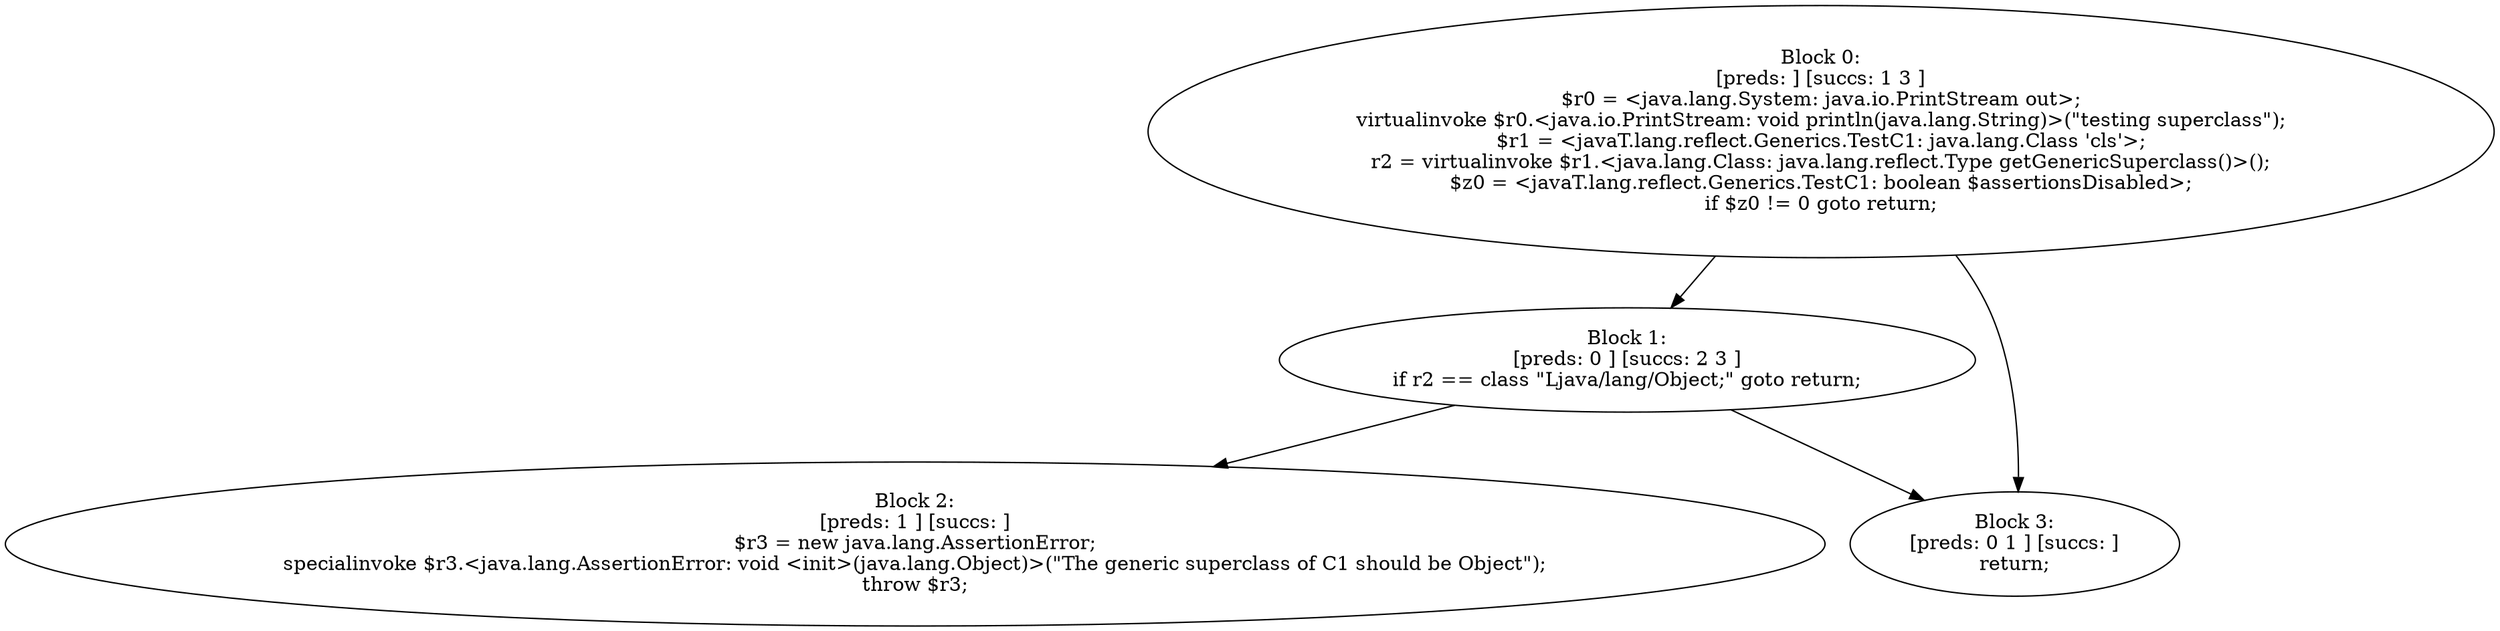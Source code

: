 digraph "unitGraph" {
    "Block 0:
[preds: ] [succs: 1 3 ]
$r0 = <java.lang.System: java.io.PrintStream out>;
virtualinvoke $r0.<java.io.PrintStream: void println(java.lang.String)>(\"testing superclass\");
$r1 = <javaT.lang.reflect.Generics.TestC1: java.lang.Class 'cls'>;
r2 = virtualinvoke $r1.<java.lang.Class: java.lang.reflect.Type getGenericSuperclass()>();
$z0 = <javaT.lang.reflect.Generics.TestC1: boolean $assertionsDisabled>;
if $z0 != 0 goto return;
"
    "Block 1:
[preds: 0 ] [succs: 2 3 ]
if r2 == class \"Ljava/lang/Object;\" goto return;
"
    "Block 2:
[preds: 1 ] [succs: ]
$r3 = new java.lang.AssertionError;
specialinvoke $r3.<java.lang.AssertionError: void <init>(java.lang.Object)>(\"The generic superclass of C1 should be Object\");
throw $r3;
"
    "Block 3:
[preds: 0 1 ] [succs: ]
return;
"
    "Block 0:
[preds: ] [succs: 1 3 ]
$r0 = <java.lang.System: java.io.PrintStream out>;
virtualinvoke $r0.<java.io.PrintStream: void println(java.lang.String)>(\"testing superclass\");
$r1 = <javaT.lang.reflect.Generics.TestC1: java.lang.Class 'cls'>;
r2 = virtualinvoke $r1.<java.lang.Class: java.lang.reflect.Type getGenericSuperclass()>();
$z0 = <javaT.lang.reflect.Generics.TestC1: boolean $assertionsDisabled>;
if $z0 != 0 goto return;
"->"Block 1:
[preds: 0 ] [succs: 2 3 ]
if r2 == class \"Ljava/lang/Object;\" goto return;
";
    "Block 0:
[preds: ] [succs: 1 3 ]
$r0 = <java.lang.System: java.io.PrintStream out>;
virtualinvoke $r0.<java.io.PrintStream: void println(java.lang.String)>(\"testing superclass\");
$r1 = <javaT.lang.reflect.Generics.TestC1: java.lang.Class 'cls'>;
r2 = virtualinvoke $r1.<java.lang.Class: java.lang.reflect.Type getGenericSuperclass()>();
$z0 = <javaT.lang.reflect.Generics.TestC1: boolean $assertionsDisabled>;
if $z0 != 0 goto return;
"->"Block 3:
[preds: 0 1 ] [succs: ]
return;
";
    "Block 1:
[preds: 0 ] [succs: 2 3 ]
if r2 == class \"Ljava/lang/Object;\" goto return;
"->"Block 2:
[preds: 1 ] [succs: ]
$r3 = new java.lang.AssertionError;
specialinvoke $r3.<java.lang.AssertionError: void <init>(java.lang.Object)>(\"The generic superclass of C1 should be Object\");
throw $r3;
";
    "Block 1:
[preds: 0 ] [succs: 2 3 ]
if r2 == class \"Ljava/lang/Object;\" goto return;
"->"Block 3:
[preds: 0 1 ] [succs: ]
return;
";
}
